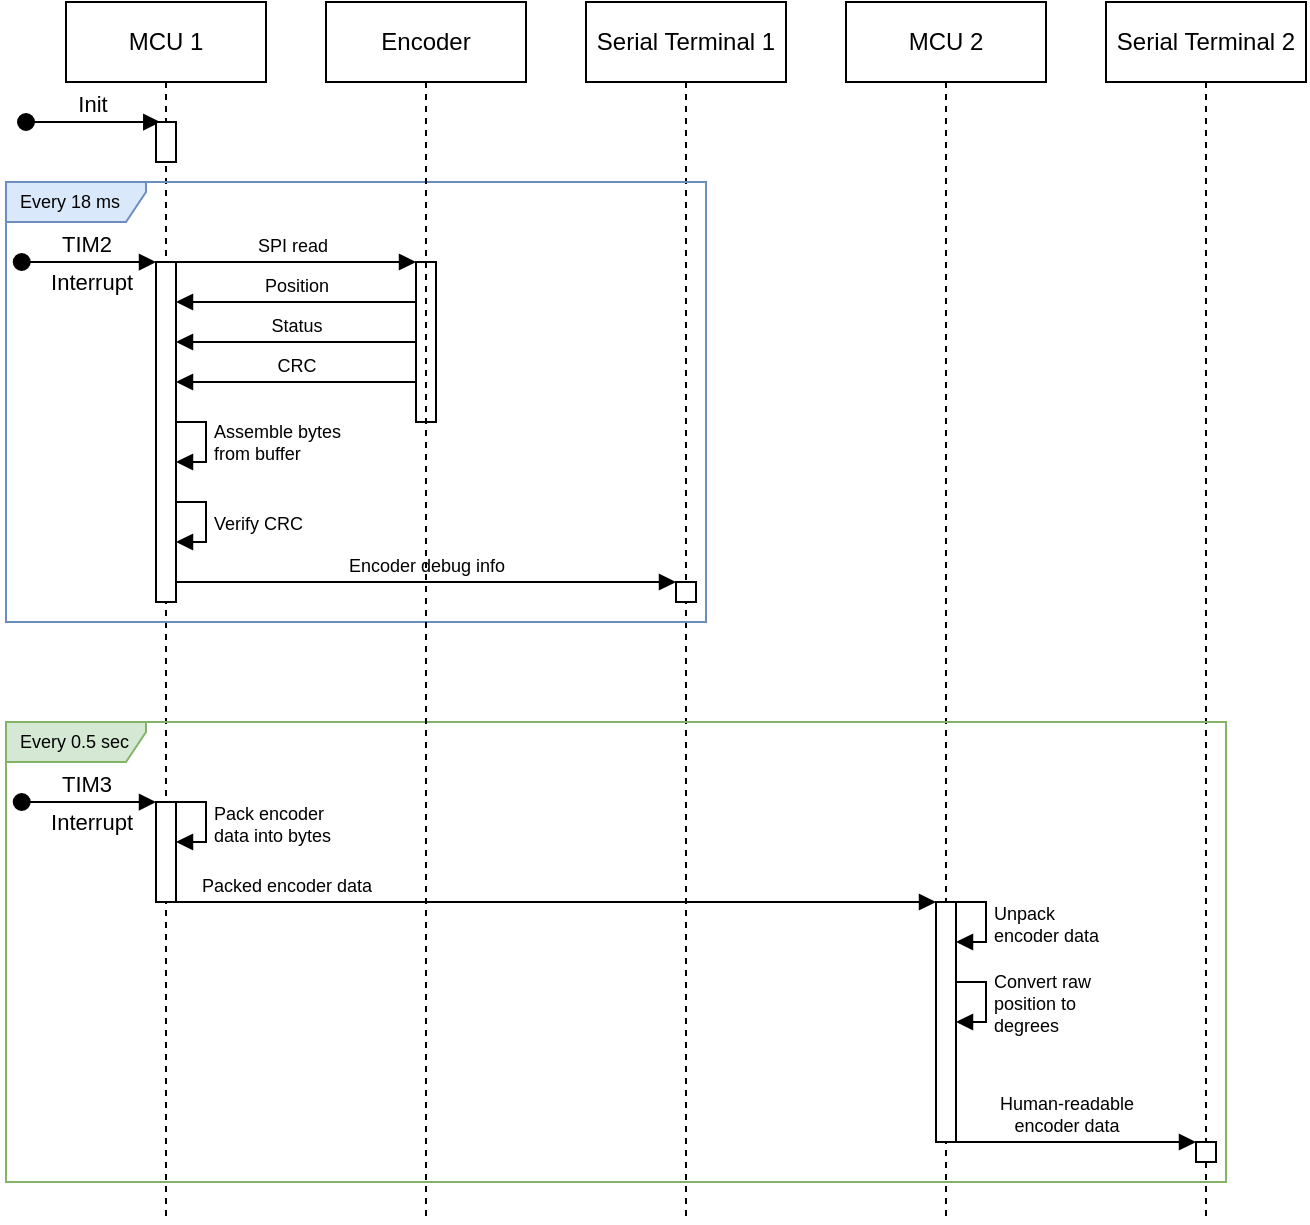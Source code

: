 <mxfile>
    <diagram id="Z3CelLQ6g8ZWypL5Nces" name="Page-1">
        <mxGraphModel dx="1532" dy="678" grid="1" gridSize="10" guides="1" tooltips="1" connect="1" arrows="1" fold="1" page="1" pageScale="1" pageWidth="850" pageHeight="1100" math="0" shadow="0">
            <root>
                <mxCell id="0"/>
                <mxCell id="1" parent="0"/>
                <mxCell id="5" value="MCU 2" style="shape=umlLifeline;perimeter=lifelinePerimeter;whiteSpace=wrap;html=1;container=1;collapsible=0;recursiveResize=0;outlineConnect=0;movable=1;resizable=1;rotatable=1;deletable=1;editable=1;connectable=1;" parent="1" vertex="1">
                    <mxGeometry x="430" y="80" width="100" height="610" as="geometry"/>
                </mxCell>
                <mxCell id="3" value="Serial Terminal 1" style="shape=umlLifeline;perimeter=lifelinePerimeter;whiteSpace=wrap;html=1;container=1;collapsible=0;recursiveResize=0;outlineConnect=0;movable=1;resizable=1;rotatable=1;deletable=1;editable=1;connectable=1;" parent="1" vertex="1">
                    <mxGeometry x="300" y="80" width="100" height="610" as="geometry"/>
                </mxCell>
                <mxCell id="6" value="Serial Terminal 2" style="shape=umlLifeline;perimeter=lifelinePerimeter;whiteSpace=wrap;html=1;container=1;collapsible=0;recursiveResize=0;outlineConnect=0;movable=1;resizable=1;rotatable=1;deletable=1;editable=1;connectable=1;" parent="1" vertex="1">
                    <mxGeometry x="560" y="80" width="100" height="610" as="geometry"/>
                </mxCell>
                <mxCell id="46" value="" style="html=1;points=[];perimeter=orthogonalPerimeter;fontSize=9;" vertex="1" parent="6">
                    <mxGeometry x="45" y="570" width="10" height="10" as="geometry"/>
                </mxCell>
                <mxCell id="9" value="Init" style="html=1;verticalAlign=bottom;startArrow=oval;startFill=1;endArrow=block;startSize=8;entryX=0.214;entryY=0.003;entryDx=0;entryDy=0;entryPerimeter=0;" parent="1" target="7" edge="1">
                    <mxGeometry width="60" relative="1" as="geometry">
                        <mxPoint x="20" y="140" as="sourcePoint"/>
                        <mxPoint x="80" y="140" as="targetPoint"/>
                    </mxGeometry>
                </mxCell>
                <mxCell id="2" value="MCU 1" style="shape=umlLifeline;perimeter=lifelinePerimeter;whiteSpace=wrap;html=1;container=1;collapsible=0;recursiveResize=0;outlineConnect=0;movable=1;resizable=1;rotatable=1;deletable=1;editable=1;connectable=1;" parent="1" vertex="1">
                    <mxGeometry x="40" y="80" width="100" height="610" as="geometry"/>
                </mxCell>
                <mxCell id="38" value="Every 0.5 sec" style="shape=umlFrame;whiteSpace=wrap;html=1;width=70;height=20;boundedLbl=1;verticalAlign=middle;align=left;spacingLeft=5;fontSize=9;fillColor=#d5e8d4;swimlaneFillColor=none;strokeColor=#82b366;" vertex="1" parent="2">
                    <mxGeometry x="-30" y="360" width="610" height="230" as="geometry"/>
                </mxCell>
                <mxCell id="7" value="" style="html=1;points=[];perimeter=orthogonalPerimeter;" parent="2" vertex="1">
                    <mxGeometry x="45" y="60" width="10" height="20" as="geometry"/>
                </mxCell>
                <mxCell id="28" value="Every 18 ms" style="shape=umlFrame;whiteSpace=wrap;html=1;width=70;height=20;boundedLbl=1;verticalAlign=middle;align=left;spacingLeft=5;fontSize=9;fillColor=#dae8fc;swimlaneFillColor=none;strokeColor=#6c8ebf;" parent="2" vertex="1">
                    <mxGeometry x="-30" y="90" width="350" height="220" as="geometry"/>
                </mxCell>
                <mxCell id="27" value="" style="html=1;points=[];perimeter=orthogonalPerimeter;" parent="2" vertex="1">
                    <mxGeometry x="305" y="290" width="10" height="10" as="geometry"/>
                </mxCell>
                <mxCell id="26" value="Encoder debug info" style="html=1;verticalAlign=bottom;endArrow=block;fontSize=9;" parent="2" source="10" target="27" edge="1">
                    <mxGeometry width="80" relative="1" as="geometry">
                        <mxPoint x="50" y="310" as="sourcePoint"/>
                        <mxPoint x="130" y="310" as="targetPoint"/>
                        <Array as="points">
                            <mxPoint x="180" y="290"/>
                        </Array>
                        <mxPoint as="offset"/>
                    </mxGeometry>
                </mxCell>
                <mxCell id="10" value="" style="html=1;points=[];perimeter=orthogonalPerimeter;" parent="2" vertex="1">
                    <mxGeometry x="45" y="130" width="10" height="170" as="geometry"/>
                </mxCell>
                <mxCell id="11" value="&lt;font style=&quot;font-size: 9px;&quot;&gt;SPI read&lt;/font&gt;" style="html=1;verticalAlign=bottom;endArrow=block;" parent="2" target="12" edge="1">
                    <mxGeometry width="80" relative="1" as="geometry">
                        <mxPoint x="50" y="130" as="sourcePoint"/>
                        <mxPoint x="130" y="130" as="targetPoint"/>
                        <mxPoint as="offset"/>
                    </mxGeometry>
                </mxCell>
                <mxCell id="22" value="Assemble bytes &lt;br style=&quot;font-size: 9px;&quot;&gt;from buffer" style="edgeStyle=orthogonalEdgeStyle;html=1;align=left;spacingLeft=2;endArrow=block;rounded=0;fontSize=9;" parent="2" target="10" edge="1">
                    <mxGeometry x="0.286" relative="1" as="geometry">
                        <mxPoint x="55" y="230" as="sourcePoint"/>
                        <Array as="points">
                            <mxPoint x="55" y="210"/>
                            <mxPoint x="70" y="210"/>
                            <mxPoint x="70" y="230"/>
                        </Array>
                        <mxPoint x="60" y="250" as="targetPoint"/>
                        <mxPoint as="offset"/>
                    </mxGeometry>
                </mxCell>
                <mxCell id="25" value="Verify CRC" style="edgeStyle=orthogonalEdgeStyle;html=1;align=left;spacingLeft=2;endArrow=block;rounded=0;fontSize=9;" parent="2" target="10" edge="1">
                    <mxGeometry x="0.02" relative="1" as="geometry">
                        <mxPoint x="55" y="250" as="sourcePoint"/>
                        <Array as="points">
                            <mxPoint x="70" y="250"/>
                            <mxPoint x="70" y="270"/>
                        </Array>
                        <mxPoint x="55" y="289" as="targetPoint"/>
                        <mxPoint as="offset"/>
                    </mxGeometry>
                </mxCell>
                <mxCell id="12" value="" style="html=1;points=[];perimeter=orthogonalPerimeter;" parent="2" vertex="1">
                    <mxGeometry x="175" y="130" width="10" height="80" as="geometry"/>
                </mxCell>
                <mxCell id="14" value="Position" style="html=1;verticalAlign=bottom;endArrow=block;fontSize=9;" parent="2" source="12" target="10" edge="1">
                    <mxGeometry width="80" relative="1" as="geometry">
                        <mxPoint x="80" y="180" as="sourcePoint"/>
                        <mxPoint x="160" y="180" as="targetPoint"/>
                        <Array as="points">
                            <mxPoint x="110" y="150"/>
                        </Array>
                    </mxGeometry>
                </mxCell>
                <mxCell id="18" value="Status" style="html=1;verticalAlign=bottom;endArrow=block;fontSize=9;" parent="2" source="12" target="10" edge="1">
                    <mxGeometry width="80" relative="1" as="geometry">
                        <mxPoint x="175" y="150" as="sourcePoint"/>
                        <mxPoint x="55" y="150" as="targetPoint"/>
                    </mxGeometry>
                </mxCell>
                <mxCell id="20" value="CRC" style="html=1;verticalAlign=bottom;endArrow=block;fontSize=9;" parent="2" source="12" target="10" edge="1">
                    <mxGeometry width="80" relative="1" as="geometry">
                        <mxPoint x="175" y="180" as="sourcePoint"/>
                        <mxPoint x="55" y="180" as="targetPoint"/>
                        <Array as="points">
                            <mxPoint x="120" y="190"/>
                        </Array>
                    </mxGeometry>
                </mxCell>
                <mxCell id="36" value="TIM2" style="html=1;verticalAlign=bottom;startArrow=oval;startFill=1;endArrow=block;startSize=8;entryX=0.214;entryY=0.003;entryDx=0;entryDy=0;entryPerimeter=0;" edge="1" parent="2">
                    <mxGeometry x="-0.043" width="60" relative="1" as="geometry">
                        <mxPoint x="-22.14" y="130" as="sourcePoint"/>
                        <mxPoint x="45.0" y="130.06" as="targetPoint"/>
                        <mxPoint as="offset"/>
                    </mxGeometry>
                </mxCell>
                <mxCell id="37" value="&amp;nbsp;Interrupt" style="edgeLabel;html=1;align=center;verticalAlign=middle;resizable=0;points=[];" vertex="1" connectable="0" parent="36">
                    <mxGeometry x="-0.573" relative="1" as="geometry">
                        <mxPoint x="18" y="10" as="offset"/>
                    </mxGeometry>
                </mxCell>
                <mxCell id="39" value="TIM3" style="html=1;verticalAlign=bottom;startArrow=oval;startFill=1;endArrow=block;startSize=8;entryX=0.214;entryY=0.003;entryDx=0;entryDy=0;entryPerimeter=0;" edge="1" parent="2">
                    <mxGeometry x="-0.043" width="60" relative="1" as="geometry">
                        <mxPoint x="-22.14" y="400" as="sourcePoint"/>
                        <mxPoint x="45.0" y="400.06" as="targetPoint"/>
                        <mxPoint as="offset"/>
                    </mxGeometry>
                </mxCell>
                <mxCell id="40" value="&amp;nbsp;Interrupt" style="edgeLabel;html=1;align=center;verticalAlign=middle;resizable=0;points=[];" vertex="1" connectable="0" parent="39">
                    <mxGeometry x="-0.573" relative="1" as="geometry">
                        <mxPoint x="18" y="10" as="offset"/>
                    </mxGeometry>
                </mxCell>
                <mxCell id="33" value="Pack encoder&lt;br&gt;data into bytes" style="edgeStyle=orthogonalEdgeStyle;html=1;align=left;spacingLeft=2;endArrow=block;rounded=0;fontSize=9;" edge="1" parent="2">
                    <mxGeometry x="0.02" relative="1" as="geometry">
                        <mxPoint x="55" y="400" as="sourcePoint"/>
                        <Array as="points">
                            <mxPoint x="70" y="400"/>
                            <mxPoint x="70" y="420"/>
                        </Array>
                        <mxPoint x="55" y="420" as="targetPoint"/>
                        <mxPoint as="offset"/>
                    </mxGeometry>
                </mxCell>
                <mxCell id="41" value="" style="html=1;points=[];perimeter=orthogonalPerimeter;" vertex="1" parent="2">
                    <mxGeometry x="45" y="400" width="10" height="50" as="geometry"/>
                </mxCell>
                <mxCell id="42" value="&lt;font style=&quot;font-size: 9px;&quot;&gt;Packed encoder data&lt;/font&gt;" style="html=1;verticalAlign=bottom;endArrow=block;" edge="1" parent="2" source="41" target="43">
                    <mxGeometry x="-0.711" width="80" relative="1" as="geometry">
                        <mxPoint x="60" y="440" as="sourcePoint"/>
                        <mxPoint x="140" y="450" as="targetPoint"/>
                        <Array as="points">
                            <mxPoint x="100" y="450"/>
                        </Array>
                        <mxPoint as="offset"/>
                    </mxGeometry>
                </mxCell>
                <mxCell id="43" value="" style="html=1;points=[];perimeter=orthogonalPerimeter;fontSize=9;" vertex="1" parent="2">
                    <mxGeometry x="435" y="450" width="10" height="120" as="geometry"/>
                </mxCell>
                <mxCell id="44" value="Unpack&lt;br&gt;encoder data" style="edgeStyle=orthogonalEdgeStyle;html=1;align=left;spacingLeft=2;endArrow=block;rounded=0;fontSize=9;" edge="1" parent="2">
                    <mxGeometry x="0.02" relative="1" as="geometry">
                        <mxPoint x="445" y="450" as="sourcePoint"/>
                        <Array as="points">
                            <mxPoint x="460" y="450"/>
                            <mxPoint x="460" y="470"/>
                        </Array>
                        <mxPoint x="445" y="470" as="targetPoint"/>
                        <mxPoint as="offset"/>
                    </mxGeometry>
                </mxCell>
                <mxCell id="4" value="Encoder" style="shape=umlLifeline;perimeter=lifelinePerimeter;whiteSpace=wrap;html=1;container=1;collapsible=0;recursiveResize=0;outlineConnect=0;movable=1;resizable=1;rotatable=1;deletable=1;editable=1;connectable=1;" parent="1" vertex="1">
                    <mxGeometry x="170" y="80" width="100" height="610" as="geometry"/>
                </mxCell>
                <mxCell id="45" value="Convert raw&amp;nbsp;&lt;br&gt;position to&lt;br&gt;degrees" style="edgeStyle=orthogonalEdgeStyle;html=1;align=left;spacingLeft=2;endArrow=block;rounded=0;fontSize=9;" edge="1" parent="1">
                    <mxGeometry x="0.02" relative="1" as="geometry">
                        <mxPoint x="485" y="570" as="sourcePoint"/>
                        <Array as="points">
                            <mxPoint x="500" y="570"/>
                            <mxPoint x="500" y="590"/>
                        </Array>
                        <mxPoint x="485" y="590" as="targetPoint"/>
                        <mxPoint as="offset"/>
                    </mxGeometry>
                </mxCell>
                <mxCell id="47" value="Human-readable&lt;br&gt;encoder data" style="html=1;verticalAlign=bottom;endArrow=block;fontSize=9;" edge="1" parent="1" source="43" target="46">
                    <mxGeometry x="-0.083" width="80" relative="1" as="geometry">
                        <mxPoint x="485" y="610" as="sourcePoint"/>
                        <mxPoint x="565" y="610" as="targetPoint"/>
                        <Array as="points">
                            <mxPoint x="540" y="650"/>
                        </Array>
                        <mxPoint as="offset"/>
                    </mxGeometry>
                </mxCell>
            </root>
        </mxGraphModel>
    </diagram>
</mxfile>